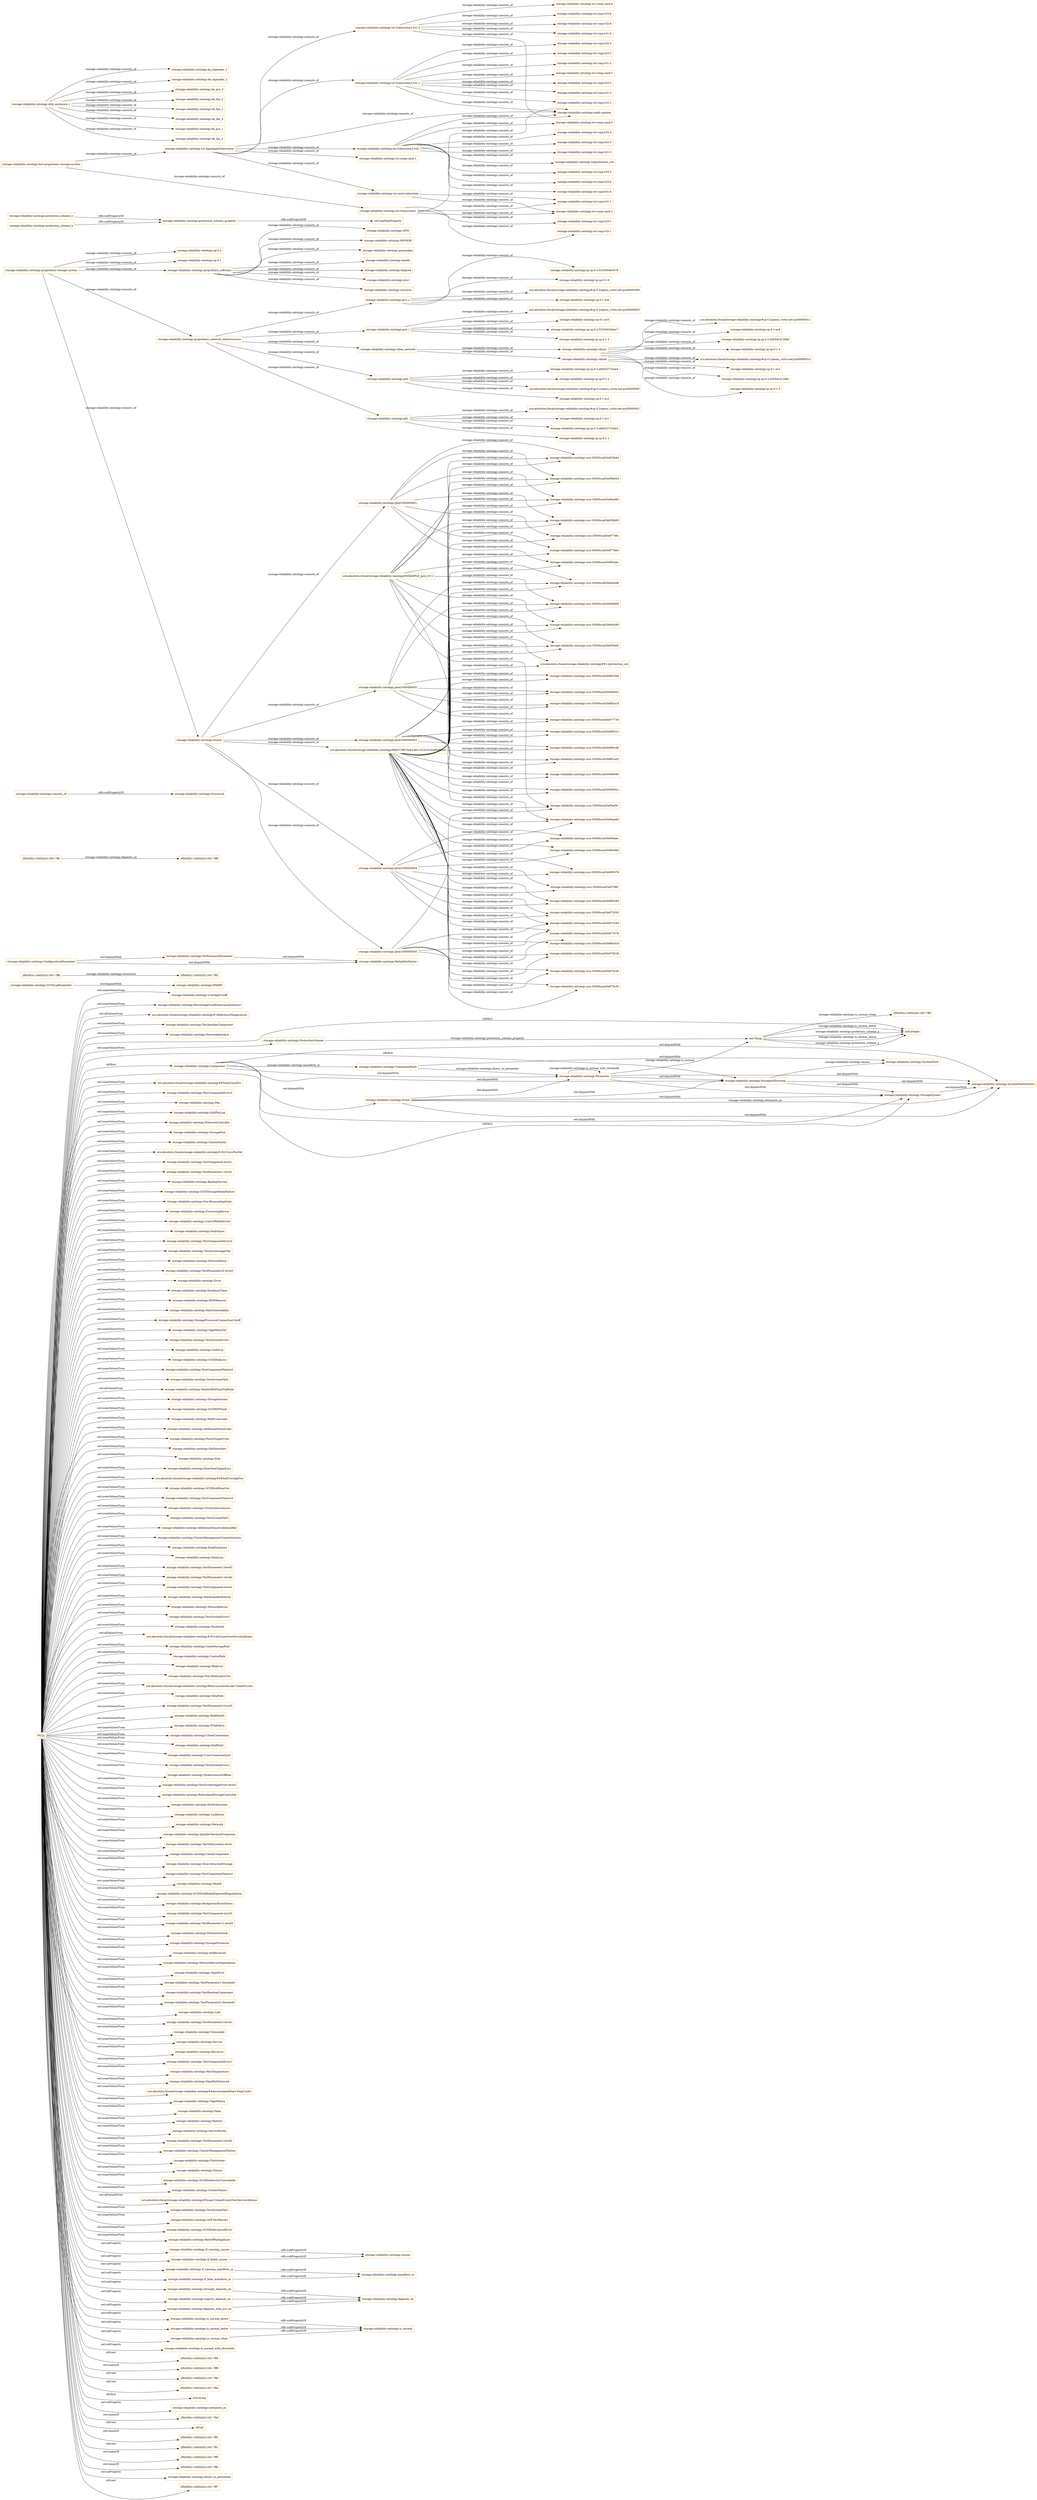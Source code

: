 digraph ar2dtool_diagram { 
rankdir=LR;
size="1501"
node [shape = rectangle, color="orange"]; "storage-reliability-ontology:UserAppCutoff" "storage-reliability-ontology:ComponentFault" "storage-reliability-ontology:PercentageUsedEnduranceIndicator" "urn:absolute://local/storage-reliability-ontology#1ReferenceTemperature" "storage-reliability-ontology:TestAnotherComponent" "storage-reliability-ontology:NetworkInterface" "storage-reliability-ontology:ProtectionScheme" "urn:absolute://local/storage-reliability-ontology#6TotalUncorErr" "storage-reliability-ontology:TestComponentError3" "storage-reliability-ontology:Fan" "storage-reliability-ontology:SASPhyLog" "storage-reliability-ontology:EthernetController" "storage-reliability-ontology:StoragePool" "storage-reliability-ontology:ClusterEntity" "urn:absolute://local/storage-reliability-ontology#1ErrCorwPosDel" "storage-reliability-ontology:TestComponent-level1" "storage-reliability-ontology:TestParameter1-level1" "storage-reliability-ontology:BackupService" "storage-reliability-ontology:SCSIStorageMediaFailure" "storage-reliability-ontology:Non-RespondingState" "storage-reliability-ontology:ProcessingDevice" "storage-reliability-ontology:ControlPathService" "storage-reliability-ontology:FanFailure" "storage-reliability-ontology:TestComponentError2" "storage-reliability-ontology:TestSystemAggrFail" "storage-reliability-ontology:NetworkDown" "storage-reliability-ontology:SMART" "storage-reliability-ontology:TestParameter22-level3" "storage-reliability-ontology:Error" "storage-reliability-ontology:DeadmanTimer" "storage-reliability-ontology:StorageSystem" "storage-reliability-ontology:HDDWearout" "storage-reliability-ontology:DataVulnurability" "storage-reliability-ontology:StorageProcessorConnectionCutoff" "storage-reliability-ontology:TapeWearOut" "storage-reliability-ontology:TestSystemError1" "storage-reliability-ontology:LinkIsUp" "storage-reliability-ontology:StorageSubsystem" "storage-reliability-ontology:SCSIDiskLoss" "storage-reliability-ontology:TestComponentFailure2" "storage-reliability-ontology:TestSystemFail2" "storage-reliability-ontology:VendorHDATmpTripPoint" "storage-reliability-ontology:StorageVolume" "storage-reliability-ontology:SCSIPHYFault" "storage-reliability-ontology:RAIDController" "storage-reliability-ontology:AdditionalSenseCode" "storage-reliability-ontology:PowerSupplyUnit" "storage-reliability-ontology:DASInterface" "storage-reliability-ontology:Disk" "storage-reliability-ontology:HeartbeatSignalLoss" "urn:absolute://local/storage-reliability-ontology#4TotalTCorAlgProc" "storage-reliability-ontology:SCSIDiskWearOut" "storage-reliability-ontology:TestComponentFailure3" "storage-reliability-ontology:ClusterQuorumLoss" "storage-reliability-ontology:TestSystemFail3" "storage-reliability-ontology:AdditionalSenseCodeQualifier" "storage-reliability-ontology:ClusterManagementConnectionLoss" "storage-reliability-ontology:DiskEnclosure" "storage-reliability-ontology:DataLoss" "storage-reliability-ontology:TestParameter1-level3" "storage-reliability-ontology:TestParameter1-level2" "storage-reliability-ontology:TestComponent-level2" "storage-reliability-ontology:Component" "storage-reliability-ontology:HardwareRAIDArray" "storage-reliability-ontology:NetworkDevice" "storage-reliability-ontology:TestSystemError3" "storage-reliability-ontology:FanSpeed" "urn:absolute://local/storage-reliability-ontology#3CycleCountOverDeviceLifetime" "storage-reliability-ontology:SCSILogParameter" "storage-reliability-ontology:CacheStoragePool" "storage-reliability-ontology:ControlPath" "storage-reliability-ontology:Redriver" "2f0e582c:16d5d2d1165:-7ff6" "storage-reliability-ontology:PerformanceParameter" "storage-reliability-ontology:Non-MediumErrCnt" "storage-reliability-ontology:Event" "urn:absolute://local/storage-reliability-ontology#6AccumulatedLoad-UnloadCycles" "2f0e582c:16d5d2d1165:-7ff3" "storage-reliability-ontology:DataPath" "storage-reliability-ontology:TestParameter2-level3" "storage-reliability-ontology:BadHealth" "storage-reliability-ontology:PCIeFabric" "storage-reliability-ontology:ClientConnection" "storage-reliability-ontology:EndPoint" "storage-reliability-ontology:UserConnectionLost" "storage-reliability-ontology:TestSystemError2" "storage-reliability-ontology:DiskEnclosureOffline" "storage-reliability-ontology:TestSystemAggrError-level2" "storage-reliability-ontology:RedundandStorageController" "storage-reliability-ontology:DiskSubsystem" "storage-reliability-ontology:LinkDown" "storage-reliability-ontology:Network" "storage-reliability-ontology:SpindleVibrationFrequency" "storage-reliability-ontology:TestSubsystem2-level1" "storage-reliability-ontology:CacheComponent" "storage-reliability-ontology:DirectAttachedStorage" "storage-reliability-ontology:SystemFault" "storage-reliability-ontology:TestComponentFailure1" "storage-reliability-ontology:Health" "storage-reliability-ontology:SCSIDiskMediaExpectedDegradation" "storage-reliability-ontology:Parameter" "storage-reliability-ontology:BackgroundScanStatus" "storage-reliability-ontology:TestComponent-level3" "storage-reliability-ontology:TestParameter11-level3" "storage-reliability-ontology:EthernetSwitch" "storage-reliability-ontology:StorageProcessor" "storage-reliability-ontology:ConfigurationParameter" "storage-reliability-ontology:AckReceived" "storage-reliability-ontology:NetworkDeviceDegradation" "storage-reliability-ontology:TapeDrive" "2f0e582c:16d5d2d1165:-7ff9" "storage-reliability-ontology:TestParameter1-threshold" "storage-reliability-ontology:SystemHealthStatus" "storage-reliability-ontology:TestRandomComponent" "storage-reliability-ontology:TestParameter2-threshold" "storage-reliability-ontology:Link" "storage-reliability-ontology:TestParameter2-level1" "storage-reliability-ontology:Vulnurable" "storage-reliability-ontology:Service" "storage-reliability-ontology:Resource" "storage-reliability-ontology:TestComponentError1" "storage-reliability-ontology:MaxTemperature" "storage-reliability-ontology:DataPathNetwork" "urn:absolute://local/storage-reliability-ontology#4AccumulatedStart-StopCycles" "storage-reliability-ontology:TapeFailure" "storage-reliability-ontology:Fatal" "storage-reliability-ontology:Battery" "storage-reliability-ontology:ServiceEntity" "storage-reliability-ontology:TestParameter2-level2" "storage-reliability-ontology:ClusterManagementFailure" "storage-reliability-ontology:FileSystem" "storage-reliability-ontology:ReliabilityFactor" "storage-reliability-ontology:Volume" "storage-reliability-ontology:SCSIDiskSectorUnavailable" "2f0e582c:16d5d2d1165:-7ffc" "storage-reliability-ontology:ClusterFailure" "urn:absolute://local/storage-reliability-ontology#5Load-UnloadCountOverDeviceLifetime" "storage-reliability-ontology:TestSystemFail1" "storage-reliability-ontology:Self-TestResults" "storage-reliability-ontology:SCSIDiskControlError" "storage-reliability-ontology:RateOfPackageLoss" ; /*classes style*/
	"storage-reliability-ontology:if_warning_causes" -> "storage-reliability-ontology:causes" [ label = "rdfs:subPropertyOf" ];
	"storage-reliability-ontology:consists_of" -> "storage-reliability-ontology:structural" [ label = "rdfs:subPropertyOf" ];
	"storage-reliability-ontology:jbod1000000003" -> "storage-reliability-ontology:scsi-35000cca03e98551c" [ label = "storage-reliability-ontology:consists_of" ];
	"storage-reliability-ontology:jbod1000000003" -> "storage-reliability-ontology:scsi-35000cca03e981a20" [ label = "storage-reliability-ontology:consists_of" ];
	"storage-reliability-ontology:jbod1000000003" -> "storage-reliability-ontology:scsi-35000cca03e966c48" [ label = "storage-reliability-ontology:consists_of" ];
	"storage-reliability-ontology:jbod1000000003" -> "storage-reliability-ontology:scsi-35000cca03e966940" [ label = "storage-reliability-ontology:consists_of" ];
	"storage-reliability-ontology:jbod1000000003" -> "storage-reliability-ontology:scsi-35000cca03e96692c" [ label = "storage-reliability-ontology:consists_of" ];
	"storage-reliability-ontology:jbod1000000003" -> "storage-reliability-ontology:scsi-35000cca03e959ef4" [ label = "storage-reliability-ontology:consists_of" ];
	"storage-reliability-ontology:jbod1000000003" -> "storage-reliability-ontology:scsi-35000cca03e94a5d0" [ label = "storage-reliability-ontology:consists_of" ];
	"storage-reliability-ontology:if_warning_manifests_in" -> "storage-reliability-ontology:manifests_in" [ label = "rdfs:subPropertyOf" ];
	"storage-reliability-ontology:rdma_network" -> "storage-reliability-ontology:rdma1" [ label = "storage-reliability-ontology:consists_of" ];
	"storage-reliability-ontology:rdma_network" -> "storage-reliability-ontology:rdma0" [ label = "storage-reliability-ontology:consists_of" ];
	"storage-reliability-ontology:Event" -> "storage-reliability-ontology:SystemHealthStatus" [ label = "owl:disjointWith" ];
	"storage-reliability-ontology:Event" -> "storage-reliability-ontology:StorageSystem" [ label = "owl:disjointWith" ];
	"storage-reliability-ontology:Event" -> "storage-reliability-ontology:StorageSubsystem" [ label = "owl:disjointWith" ];
	"storage-reliability-ontology:Event" -> "storage-reliability-ontology:Parameter" [ label = "owl:disjointWith" ];
	"storage-reliability-ontology:protection_scheme_n" -> "storage-reliability-ontology:protection_scheme_property" [ label = "rdfs:subPropertyOf" ];
	"storage-reliability-ontology:strongly_depends_on" -> "storage-reliability-ontology:depends_on" [ label = "rdfs:subPropertyOf" ];
	"storage-reliability-ontology:is_normal_above" -> "storage-reliability-ontology:is_normal" [ label = "rdfs:subPropertyOf" ];
	"storage-reliability-ontology:Component" -> "storage-reliability-ontology:SystemHealthStatus" [ label = "owl:disjointWith" ];
	"storage-reliability-ontology:Component" -> "storage-reliability-ontology:StorageSystem" [ label = "owl:disjointWith" ];
	"storage-reliability-ontology:Component" -> "storage-reliability-ontology:StorageSubsystem" [ label = "owl:disjointWith" ];
	"storage-reliability-ontology:Component" -> "storage-reliability-ontology:Parameter" [ label = "owl:disjointWith" ];
	"storage-reliability-ontology:Component" -> "storage-reliability-ontology:Event" [ label = "owl:disjointWith" ];
	"storage-reliability-ontology:tst-Subsystem2-lvl1-1" -> "storage-reliability-ontology:tst-cmp-lvl2-3" [ label = "storage-reliability-ontology:consists_of" ];
	"storage-reliability-ontology:tst-Subsystem2-lvl1-1" -> "storage-reliability-ontology:tst-cmp-lvl3-2" [ label = "storage-reliability-ontology:consists_of" ];
	"storage-reliability-ontology:tst-Subsystem2-lvl1-1" -> "storage-reliability-ontology:tst-cmp-lvl1-2" [ label = "storage-reliability-ontology:consists_of" ];
	"storage-reliability-ontology:tst-Subsystem2-lvl1-1" -> "storage-reliability-ontology:tst-comp-rand-3" [ label = "storage-reliability-ontology:consists_of" ];
	"storage-reliability-ontology:tst-Subsystem2-lvl1-1" -> "storage-reliability-ontology:tst-cmp-lvl3-3" [ label = "storage-reliability-ontology:consists_of" ];
	"storage-reliability-ontology:tst-Subsystem2-lvl1-1" -> "storage-reliability-ontology:tst-cmp-lvl1-3" [ label = "storage-reliability-ontology:consists_of" ];
	"storage-reliability-ontology:tst-Subsystem2-lvl1-1" -> "storage-reliability-ontology:smth-random" [ label = "storage-reliability-ontology:consists_of" ];
	"storage-reliability-ontology:tst-Subsystem2-lvl1-1" -> "storage-reliability-ontology:tst-cmp-lvl2-2" [ label = "storage-reliability-ontology:consists_of" ];
	"storage-reliability-ontology:jbod1000000002" -> "storage-reliability-ontology:scsi-35000cca03e98565c" [ label = "storage-reliability-ontology:consists_of" ];
	"storage-reliability-ontology:jbod1000000002" -> "storage-reliability-ontology:scsi-35000cca03e9852b8" [ label = "storage-reliability-ontology:consists_of" ];
	"storage-reliability-ontology:jbod1000000002" -> "storage-reliability-ontology:scsi-35000cca03e983a18" [ label = "storage-reliability-ontology:consists_of" ];
	"storage-reliability-ontology:jbod1000000002" -> "storage-reliability-ontology:scsi-35000cca03e977730" [ label = "storage-reliability-ontology:consists_of" ];
	"storage-reliability-ontology:jbod1000000002" -> "storage-reliability-ontology:scsi-35000cca03e94a5d8" [ label = "storage-reliability-ontology:consists_of" ];
	"storage-reliability-ontology:jbod1000000002" -> "storage-reliability-ontology:scsi-35000cca03e900860" [ label = "storage-reliability-ontology:consists_of" ];
	"storage-reliability-ontology:StorageSystem" -> "storage-reliability-ontology:SystemHealthStatus" [ label = "owl:disjointWith" ];
	"storage-reliability-ontology:if_fatal_manifests_in" -> "storage-reliability-ontology:manifests_in" [ label = "rdfs:subPropertyOf" ];
	"storage-reliability-ontology:majorly_depends_on" -> "storage-reliability-ontology:depends_on" [ label = "rdfs:subPropertyOf" ];
	"storage-reliability-ontology:Parameter" -> "storage-reliability-ontology:SystemHealthStatus" [ label = "owl:disjointWith" ];
	"storage-reliability-ontology:Parameter" -> "storage-reliability-ontology:StorageSystem" [ label = "owl:disjointWith" ];
	"storage-reliability-ontology:Parameter" -> "storage-reliability-ontology:StorageSubsystem" [ label = "owl:disjointWith" ];
	"storage-reliability-ontology:StorageSubsystem" -> "storage-reliability-ontology:SystemHealthStatus" [ label = "owl:disjointWith" ];
	"storage-reliability-ontology:StorageSubsystem" -> "storage-reliability-ontology:StorageSystem" [ label = "owl:disjointWith" ];
	"storage-reliability-ontology:p02" -> "urn:absolute://local/storage-reliability-ontology#sp-0-2/qemu_virtio-net-pci0000000f" [ label = "storage-reliability-ontology:consists_of" ];
	"storage-reliability-ontology:p02" -> "storage-reliability-ontology:sp-0-1-ec2" [ label = "storage-reliability-ontology:consists_of" ];
	"storage-reliability-ontology:p02" -> "storage-reliability-ontology:ip-sp-0-2-a6d052732ab4" [ label = "storage-reliability-ontology:consists_of" ];
	"storage-reliability-ontology:p02" -> "storage-reliability-ontology:ip-sp-0-1-2" [ label = "storage-reliability-ontology:consists_of" ];
	"storage-reliability-ontology:jbod1000000001" -> "storage-reliability-ontology:scsi-35000cca03e983abc" [ label = "storage-reliability-ontology:consists_of" ];
	"storage-reliability-ontology:jbod1000000001" -> "storage-reliability-ontology:scsi-35000cca03e9776fc" [ label = "storage-reliability-ontology:consists_of" ];
	"storage-reliability-ontology:jbod1000000001" -> "storage-reliability-ontology:scsi-35000cca03e9776e0" [ label = "storage-reliability-ontology:consists_of" ];
	"storage-reliability-ontology:jbod1000000001" -> "storage-reliability-ontology:scsi-35000cca03e95bb54" [ label = "storage-reliability-ontology:consists_of" ];
	"storage-reliability-ontology:jbod1000000001" -> "storage-reliability-ontology:scsi-35000cca03e94a4f0" [ label = "storage-reliability-ontology:consists_of" ];
	"storage-reliability-ontology:jbod1000000001" -> "storage-reliability-ontology:scsi-35000cca03e938d00" [ label = "storage-reliability-ontology:consists_of" ];
	"storage-reliability-ontology:jbod1000000001" -> "storage-reliability-ontology:scsi-35000cca03e925b94" [ label = "storage-reliability-ontology:consists_of" ];
	"storage-reliability-ontology:depends_with_ecc_on" -> "storage-reliability-ontology:depends_on" [ label = "rdfs:subPropertyOf" ];
	"storage-reliability-ontology:tst-rand-subsystem" -> "storage-reliability-ontology:tst-comp-rand-2" [ label = "storage-reliability-ontology:consists_of" ];
	"storage-reliability-ontology:tst-rand-subsystem" -> "storage-reliability-ontology:tst-cmp-lvl1-1" [ label = "storage-reliability-ontology:consists_of" ];
	"storage-reliability-ontology:rdma1" -> "urn:absolute://local/storage-reliability-ontology#sp-0-2/qemu_virtio-net-pci00000011" [ label = "storage-reliability-ontology:consists_of" ];
	"storage-reliability-ontology:rdma1" -> "storage-reliability-ontology:sp-0-1-ec4" [ label = "storage-reliability-ontology:consists_of" ];
	"storage-reliability-ontology:rdma1" -> "storage-reliability-ontology:ip-sp-0-2-42054c31268d" [ label = "storage-reliability-ontology:consists_of" ];
	"storage-reliability-ontology:rdma1" -> "storage-reliability-ontology:ip-sp-0-1-4" [ label = "storage-reliability-ontology:consists_of" ];
	"storage-reliability-ontology:tst-AggregateSubsystem" -> "storage-reliability-ontology:tst-rand-subsystem" [ label = "storage-reliability-ontology:consists_of" ];
	"storage-reliability-ontology:tst-AggregateSubsystem" -> "storage-reliability-ontology:tst-comp-rand-1" [ label = "storage-reliability-ontology:consists_of" ];
	"storage-reliability-ontology:tst-AggregateSubsystem" -> "storage-reliability-ontology:tst-Subsystem2-lvl2" [ label = "storage-reliability-ontology:consists_of" ];
	"storage-reliability-ontology:tst-AggregateSubsystem" -> "storage-reliability-ontology:tst-Subsystem2-lvl1-2" [ label = "storage-reliability-ontology:consists_of" ];
	"storage-reliability-ontology:tst-AggregateSubsystem" -> "storage-reliability-ontology:tst-Subsystem2-lvl1-1" [ label = "storage-reliability-ontology:consists_of" ];
	"storage-reliability-ontology:tst-AggregateSubsystem" -> "storage-reliability-ontology:smth-random" [ label = "storage-reliability-ontology:consists_of" ];
	"storage-reliability-ontology:tst-Subsystem1" -> "storage-reliability-ontology:tst-comp-rand-2" [ label = "storage-reliability-ontology:consists_of" ];
	"storage-reliability-ontology:tst-Subsystem1" -> "storage-reliability-ontology:tst-cmp-lvl3-1" [ label = "storage-reliability-ontology:consists_of" ];
	"storage-reliability-ontology:tst-Subsystem1" -> "storage-reliability-ontology:tst-cmp-lvl2-1" [ label = "storage-reliability-ontology:consists_of" ];
	"storage-reliability-ontology:tst-Subsystem1" -> "storage-reliability-ontology:tst-cmp-lvl1-1" [ label = "storage-reliability-ontology:consists_of" ];
	"storage-reliability-ontology:tst-Subsystem1" -> "storage-reliability-ontology:smth-random" [ label = "storage-reliability-ontology:consists_of" ];
	"storage-reliability-ontology:p01" -> "urn:absolute://local/storage-reliability-ontology#sp-0-2/qemu_virtio-net-pci00000001" [ label = "storage-reliability-ontology:consists_of" ];
	"storage-reliability-ontology:p01" -> "storage-reliability-ontology:sp-0-1-ec1" [ label = "storage-reliability-ontology:consists_of" ];
	"storage-reliability-ontology:p01" -> "storage-reliability-ontology:ip-sp-0-2-a6d052732ab3" [ label = "storage-reliability-ontology:consists_of" ];
	"storage-reliability-ontology:p01" -> "storage-reliability-ontology:ip-sp-0-1-1" [ label = "storage-reliability-ontology:consists_of" ];
	"storage-reliability-ontology:SCSILogParameter" -> "storage-reliability-ontology:SMART" [ label = "owl:disjointWith" ];
	"storage-reliability-ontology:PerformanceParameter" -> "storage-reliability-ontology:ReliabilityFactor" [ label = "owl:disjointWith" ];
	"NULL" -> "storage-reliability-ontology:BadHealth" [ label = "owl:someValuesFrom" ];
	"NULL" -> "storage-reliability-ontology:Network" [ label = "owl:someValuesFrom" ];
	"NULL" -> "storage-reliability-ontology:is_normal_with_threshold" [ label = "owl:onProperty" ];
	"NULL" -> "storage-reliability-ontology:ControlPath" [ label = "owl:someValuesFrom" ];
	"NULL" -> "storage-reliability-ontology:TestComponentError2" [ label = "owl:someValuesFrom" ];
	"NULL" -> "storage-reliability-ontology:ClientConnection" [ label = "owl:someValuesFrom" ];
	"NULL" -> "storage-reliability-ontology:Service" [ label = "owl:someValuesFrom" ];
	"NULL" -> "storage-reliability-ontology:Component" [ label = "rdf:first" ];
	"NULL" -> "storage-reliability-ontology:StorageSystem" [ label = "rdf:first" ];
	"NULL" -> "2f0e582c:16d5d2d1165:-7ff4" [ label = "rdf:rest" ];
	"NULL" -> "storage-reliability-ontology:TestParameter1-level2" [ label = "owl:someValuesFrom" ];
	"NULL" -> "storage-reliability-ontology:CacheStoragePool" [ label = "owl:someValuesFrom" ];
	"NULL" -> "storage-reliability-ontology:UserConnectionLost" [ label = "owl:someValuesFrom" ];
	"NULL" -> "storage-reliability-ontology:Battery" [ label = "owl:someValuesFrom" ];
	"NULL" -> "urn:absolute://local/storage-reliability-ontology#6AccumulatedLoad-UnloadCycles" [ label = "owl:someValuesFrom" ];
	"NULL" -> "storage-reliability-ontology:strongly_depends_on" [ label = "owl:onProperty" ];
	"NULL" -> "urn:absolute://local/storage-reliability-ontology#6TotalUncorErr" [ label = "owl:someValuesFrom" ];
	"NULL" -> "storage-reliability-ontology:DirectAttachedStorage" [ label = "owl:someValuesFrom" ];
	"NULL" -> "storage-reliability-ontology:NetworkInterface" [ label = "owl:someValuesFrom" ];
	"NULL" -> "storage-reliability-ontology:RAIDController" [ label = "owl:someValuesFrom" ];
	"NULL" -> "2f0e582c:16d5d2d1165:-7ff8" [ label = "owl:unionOf" ];
	"NULL" -> "storage-reliability-ontology:SpindleVibrationFrequency" [ label = "owl:someValuesFrom" ];
	"NULL" -> "storage-reliability-ontology:TestSystemFail1" [ label = "owl:someValuesFrom" ];
	"NULL" -> "storage-reliability-ontology:DataPathNetwork" [ label = "owl:someValuesFrom" ];
	"NULL" -> "storage-reliability-ontology:is_normal_above" [ label = "owl:onProperty" ];
	"NULL" -> "storage-reliability-ontology:if_warning_manifests_in" [ label = "owl:onProperty" ];
	"NULL" -> "storage-reliability-ontology:Non-RespondingState" [ label = "owl:someValuesFrom" ];
	"NULL" -> "storage-reliability-ontology:StoragePool" [ label = "owl:someValuesFrom" ];
	"NULL" -> "storage-reliability-ontology:TestComponentFailure3" [ label = "owl:someValuesFrom" ];
	"NULL" -> "urn:absolute://local/storage-reliability-ontology#3CycleCountOverDeviceLifetime" [ label = "owl:allValuesFrom" ];
	"NULL" -> "storage-reliability-ontology:DataLoss" [ label = "owl:someValuesFrom" ];
	"NULL" -> "urn:absolute://local/storage-reliability-ontology#4AccumulatedStart-StopCycles" [ label = "owl:someValuesFrom" ];
	"NULL" -> "storage-reliability-ontology:TestSystemAggrError-level2" [ label = "owl:someValuesFrom" ];
	"NULL" -> "storage-reliability-ontology:TestComponent-level3" [ label = "owl:someValuesFrom" ];
	"NULL" -> "storage-reliability-ontology:SCSIDiskMediaExpectedDegradation" [ label = "owl:someValuesFrom" ];
	"NULL" -> "storage-reliability-ontology:PowerSupplyUnit" [ label = "owl:someValuesFrom" ];
	"NULL" -> "storage-reliability-ontology:TestParameter2-level3" [ label = "owl:someValuesFrom" ];
	"NULL" -> "storage-reliability-ontology:Fatal" [ label = "owl:someValuesFrom" ];
	"NULL" -> "storage-reliability-ontology:DataPath" [ label = "owl:someValuesFrom" ];
	"NULL" -> "storage-reliability-ontology:if_warning_causes" [ label = "owl:onProperty" ];
	"NULL" -> "2f0e582c:16d5d2d1165:-7ffa" [ label = "rdf:rest" ];
	"NULL" -> "storage-reliability-ontology:ClusterManagementConnectionLoss" [ label = "owl:someValuesFrom" ];
	"NULL" -> "storage-reliability-ontology:TestSystemError2" [ label = "owl:someValuesFrom" ];
	"NULL" -> "2f0e582c:16d5d2d1165:-7fee" [ label = "rdf:rest" ];
	"NULL" -> "storage-reliability-ontology:TestSystemAggrFail" [ label = "owl:someValuesFrom" ];
	"NULL" -> "storage-reliability-ontology:SCSIDiskLoss" [ label = "owl:someValuesFrom" ];
	"NULL" -> "storage-reliability-ontology:HeartbeatSignalLoss" [ label = "owl:someValuesFrom" ];
	"NULL" -> "storage-reliability-ontology:SCSIDiskWearOut" [ label = "owl:someValuesFrom" ];
	"NULL" -> "storage-reliability-ontology:ControlPathService" [ label = "owl:someValuesFrom" ];
	"NULL" -> "storage-reliability-ontology:AckReceived" [ label = "owl:someValuesFrom" ];
	"NULL" -> "storage-reliability-ontology:LinkDown" [ label = "owl:someValuesFrom" ];
	"NULL" -> "storage-reliability-ontology:CacheComponent" [ label = "owl:someValuesFrom" ];
	"NULL" -> "storage-reliability-ontology:TestParameter2-level2" [ label = "owl:someValuesFrom" ];
	"NULL" -> "storage-reliability-ontology:TestParameter1-level3" [ label = "owl:someValuesFrom" ];
	"NULL" -> "xsd:string" [ label = "rdf:first" ];
	"NULL" -> "storage-reliability-ontology:TestSystemFail3" [ label = "owl:someValuesFrom" ];
	"NULL" -> "storage-reliability-ontology:is_normal_below" [ label = "owl:onProperty" ];
	"NULL" -> "storage-reliability-ontology:interprets_as" [ label = "owl:onProperty" ];
	"NULL" -> "storage-reliability-ontology:TestComponentError3" [ label = "owl:someValuesFrom" ];
	"NULL" -> "storage-reliability-ontology:HardwareRAIDArray" [ label = "owl:someValuesFrom" ];
	"NULL" -> "storage-reliability-ontology:NetworkDown" [ label = "owl:someValuesFrom" ];
	"NULL" -> "storage-reliability-ontology:NetworkDevice" [ label = "owl:someValuesFrom" ];
	"NULL" -> "storage-reliability-ontology:TestParameter1-level1" [ label = "owl:someValuesFrom" ];
	"NULL" -> "storage-reliability-ontology:ProtectionScheme" [ label = "owl:someValuesFrom" ];
	"NULL" -> "storage-reliability-ontology:ClusterQuorumLoss" [ label = "owl:someValuesFrom" ];
	"NULL" -> "storage-reliability-ontology:Fan" [ label = "owl:someValuesFrom" ];
	"NULL" -> "storage-reliability-ontology:DiskEnclosureOffline" [ label = "owl:someValuesFrom" ];
	"NULL" -> "storage-reliability-ontology:Vulnurable" [ label = "owl:someValuesFrom" ];
	"NULL" -> "storage-reliability-ontology:TestRandomComponent" [ label = "owl:someValuesFrom" ];
	"NULL" -> "storage-reliability-ontology:UserAppCutoff" [ label = "owl:someValuesFrom" ];
	"NULL" -> "storage-reliability-ontology:AdditionalSenseCode" [ label = "owl:someValuesFrom" ];
	"NULL" -> "storage-reliability-ontology:ClusterEntity" [ label = "owl:someValuesFrom" ];
	"NULL" -> "urn:absolute://local/storage-reliability-ontology#1ReferenceTemperature" [ label = "owl:allValuesFrom" ];
	"NULL" -> "storage-reliability-ontology:TestComponentFailure2" [ label = "owl:someValuesFrom" ];
	"NULL" -> "storage-reliability-ontology:PCIeFabric" [ label = "owl:someValuesFrom" ];
	"NULL" -> "2f0e582c:16d5d2d1165:-7fef" [ label = "owl:unionOf" ];
	"NULL" -> "storage-reliability-ontology:DiskEnclosure" [ label = "owl:someValuesFrom" ];
	"NULL" -> "storage-reliability-ontology:DeadmanTimer" [ label = "owl:someValuesFrom" ];
	"NULL" -> "storage-reliability-ontology:TestParameter22-level3" [ label = "owl:someValuesFrom" ];
	"NULL" -> "storage-reliability-ontology:TestComponent-level2" [ label = "owl:someValuesFrom" ];
	"NULL" -> "storage-reliability-ontology:Volume" [ label = "owl:someValuesFrom" ];
	"NULL" -> "storage-reliability-ontology:Error" [ label = "owl:someValuesFrom" ];
	"NULL" -> "storage-reliability-ontology:ServiceEntity" [ label = "owl:someValuesFrom" ];
	"NULL" -> "storage-reliability-ontology:Disk" [ label = "owl:someValuesFrom" ];
	"NULL" -> "storage-reliability-ontology:FileSystem" [ label = "owl:someValuesFrom" ];
	"NULL" -> "storage-reliability-ontology:TestAnotherComponent" [ label = "owl:someValuesFrom" ];
	"NULL" -> "storage-reliability-ontology:StorageProcessor" [ label = "owl:someValuesFrom" ];
	"NULL" -> "storage-reliability-ontology:TestComponentError1" [ label = "owl:someValuesFrom" ];
	"NULL" -> "storage-reliability-ontology:BackgroundScanStatus" [ label = "owl:someValuesFrom" ];
	"NULL" -> "rdf:nil" [ label = "rdf:rest" ];
	"NULL" -> "storage-reliability-ontology:TestSystemError3" [ label = "owl:someValuesFrom" ];
	"NULL" -> "2f0e582c:16d5d2d1165:-7ff2" [ label = "owl:unionOf" ];
	"NULL" -> "storage-reliability-ontology:Health" [ label = "owl:someValuesFrom" ];
	"NULL" -> "storage-reliability-ontology:StorageSubsystem" [ label = "rdf:first" ];
	"NULL" -> "storage-reliability-ontology:depends_with_ecc_on" [ label = "owl:onProperty" ];
	"NULL" -> "storage-reliability-ontology:Resource" [ label = "owl:someValuesFrom" ];
	"NULL" -> "storage-reliability-ontology:HDDWearout" [ label = "owl:someValuesFrom" ];
	"NULL" -> "storage-reliability-ontology:TestComponentFailure1" [ label = "owl:someValuesFrom" ];
	"NULL" -> "storage-reliability-ontology:if_fatal_manifests_in" [ label = "owl:onProperty" ];
	"NULL" -> "storage-reliability-ontology:TestSubsystem2-level1" [ label = "owl:someValuesFrom" ];
	"NULL" -> "storage-reliability-ontology:MaxTemperature" [ label = "owl:someValuesFrom" ];
	"NULL" -> "storage-reliability-ontology:PercentageUsedEnduranceIndicator" [ label = "owl:someValuesFrom" ];
	"NULL" -> "storage-reliability-ontology:TestParameter2-level1" [ label = "owl:someValuesFrom" ];
	"NULL" -> "2f0e582c:16d5d2d1165:-7ff1" [ label = "rdf:rest" ];
	"NULL" -> "storage-reliability-ontology:TapeDrive" [ label = "owl:someValuesFrom" ];
	"NULL" -> "storage-reliability-ontology:RateOfPackageLoss" [ label = "owl:someValuesFrom" ];
	"NULL" -> "storage-reliability-ontology:TestParameter11-level3" [ label = "owl:someValuesFrom" ];
	"NULL" -> "storage-reliability-ontology:TestParameter1-threshold" [ label = "owl:someValuesFrom" ];
	"NULL" -> "storage-reliability-ontology:TestParameter2-threshold" [ label = "owl:someValuesFrom" ];
	"NULL" -> "storage-reliability-ontology:ClusterManagementFailure" [ label = "owl:someValuesFrom" ];
	"NULL" -> "storage-reliability-ontology:StorageVolume" [ label = "owl:someValuesFrom" ];
	"NULL" -> "storage-reliability-ontology:Non-MediumErrCnt" [ label = "owl:someValuesFrom" ];
	"NULL" -> "storage-reliability-ontology:EthernetController" [ label = "owl:someValuesFrom" ];
	"NULL" -> "urn:absolute://local/storage-reliability-ontology#1ErrCorwPosDel" [ label = "owl:someValuesFrom" ];
	"NULL" -> "storage-reliability-ontology:TestComponent-level1" [ label = "owl:someValuesFrom" ];
	"NULL" -> "storage-reliability-ontology:majorly_depends_on" [ label = "owl:onProperty" ];
	"NULL" -> "storage-reliability-ontology:FanFailure" [ label = "owl:someValuesFrom" ];
	"NULL" -> "storage-reliability-ontology:RedundandStorageController" [ label = "owl:someValuesFrom" ];
	"NULL" -> "storage-reliability-ontology:SCSIDiskControlError" [ label = "owl:someValuesFrom" ];
	"NULL" -> "storage-reliability-ontology:SCSIDiskSectorUnavailable" [ label = "owl:someValuesFrom" ];
	"NULL" -> "storage-reliability-ontology:if_failed_causes" [ label = "owl:onProperty" ];
	"NULL" -> "storage-reliability-ontology:TapeFailure" [ label = "owl:someValuesFrom" ];
	"NULL" -> "storage-reliability-ontology:TestSystemError1" [ label = "owl:someValuesFrom" ];
	"NULL" -> "storage-reliability-ontology:VendorHDATmpTripPoint" [ label = "owl:allValuesFrom" ];
	"NULL" -> "storage-reliability-ontology:DiskSubsystem" [ label = "owl:someValuesFrom" ];
	"NULL" -> "storage-reliability-ontology:Self-TestResults" [ label = "owl:someValuesFrom" ];
	"NULL" -> "storage-reliability-ontology:SCSIStorageMediaFailure" [ label = "owl:someValuesFrom" ];
	"NULL" -> "storage-reliability-ontology:DASInterface" [ label = "owl:someValuesFrom" ];
	"NULL" -> "xsd:integer" [ label = "rdf:first" ];
	"NULL" -> "storage-reliability-ontology:Link" [ label = "owl:someValuesFrom" ];
	"NULL" -> "storage-reliability-ontology:SASPhyLog" [ label = "owl:someValuesFrom" ];
	"NULL" -> "storage-reliability-ontology:is_normal_when" [ label = "owl:onProperty" ];
	"NULL" -> "storage-reliability-ontology:TestSystemFail2" [ label = "owl:someValuesFrom" ];
	"NULL" -> "storage-reliability-ontology:EndPoint" [ label = "owl:someValuesFrom" ];
	"NULL" -> "storage-reliability-ontology:StorageProcessorConnectionCutoff" [ label = "owl:someValuesFrom" ];
	"NULL" -> "storage-reliability-ontology:SCSIPHYFault" [ label = "owl:someValuesFrom" ];
	"NULL" -> "storage-reliability-ontology:BackupService" [ label = "owl:someValuesFrom" ];
	"NULL" -> "storage-reliability-ontology:TapeWearOut" [ label = "owl:someValuesFrom" ];
	"NULL" -> "2f0e582c:16d5d2d1165:-7ff5" [ label = "owl:unionOf" ];
	"NULL" -> "storage-reliability-ontology:NetworkDeviceDegradation" [ label = "owl:someValuesFrom" ];
	"NULL" -> "storage-reliability-ontology:Redriver" [ label = "owl:someValuesFrom" ];
	"NULL" -> "storage-reliability-ontology:FanSpeed" [ label = "owl:someValuesFrom" ];
	"NULL" -> "storage-reliability-ontology:ProcessingDevice" [ label = "owl:someValuesFrom" ];
	"NULL" -> "2f0e582c:16d5d2d1165:-7ffb" [ label = "owl:unionOf" ];
	"NULL" -> "storage-reliability-ontology:DataVulnurability" [ label = "owl:someValuesFrom" ];
	"NULL" -> "urn:absolute://local/storage-reliability-ontology#5Load-UnloadCountOverDeviceLifetime" [ label = "owl:allValuesFrom" ];
	"NULL" -> "storage-reliability-ontology:LinkIsUp" [ label = "owl:someValuesFrom" ];
	"NULL" -> "storage-reliability-ontology:shows_in_parameter" [ label = "owl:onProperty" ];
	"NULL" -> "urn:absolute://local/storage-reliability-ontology#4TotalTCorAlgProc" [ label = "owl:someValuesFrom" ];
	"NULL" -> "storage-reliability-ontology:ClusterFailure" [ label = "owl:someValuesFrom" ];
	"NULL" -> "storage-reliability-ontology:EthernetSwitch" [ label = "owl:someValuesFrom" ];
	"NULL" -> "storage-reliability-ontology:AdditionalSenseCodeQualifier" [ label = "owl:someValuesFrom" ];
	"NULL" -> "2f0e582c:16d5d2d1165:-7ff7" [ label = "rdf:rest" ];
	"storage-reliability-ontology:ComponentFault" -> "storage-reliability-ontology:SystemFault" [ label = "owl:disjointWith" ];
	"storage-reliability-ontology:protection_scheme_k" -> "storage-reliability-ontology:protection_scheme_property" [ label = "rdfs:subPropertyOf" ];
	"storage-reliability-ontology:proprietary-storage-system" -> "storage-reliability-ontology:sp-0-2" [ label = "storage-reliability-ontology:consists_of" ];
	"storage-reliability-ontology:proprietary-storage-system" -> "storage-reliability-ontology:sp-0-1" [ label = "storage-reliability-ontology:consists_of" ];
	"storage-reliability-ontology:proprietary-storage-system" -> "storage-reliability-ontology:proprietary_software" [ label = "storage-reliability-ontology:consists_of" ];
	"storage-reliability-ontology:proprietary-storage-system" -> "storage-reliability-ontology:proprietary_network_infrastructure" [ label = "storage-reliability-ontology:consists_of" ];
	"storage-reliability-ontology:proprietary-storage-system" -> "storage-reliability-ontology:cluster" [ label = "storage-reliability-ontology:consists_of" ];
	"storage-reliability-ontology:jbod1000000005" -> "storage-reliability-ontology:scsi-35000cca03e983d24" [ label = "storage-reliability-ontology:consists_of" ];
	"storage-reliability-ontology:jbod1000000005" -> "storage-reliability-ontology:scsi-35000cca03e978228" [ label = "storage-reliability-ontology:consists_of" ];
	"storage-reliability-ontology:jbod1000000005" -> "storage-reliability-ontology:scsi-35000cca03e977678" [ label = "storage-reliability-ontology:consists_of" ];
	"storage-reliability-ontology:jbod1000000005" -> "storage-reliability-ontology:scsi-35000cca03e975c30" [ label = "storage-reliability-ontology:consists_of" ];
	"storage-reliability-ontology:jbod1000000005" -> "storage-reliability-ontology:scsi-35000cca03e975c28" [ label = "storage-reliability-ontology:consists_of" ];
	"storage-reliability-ontology:jbod1000000005" -> "storage-reliability-ontology:scsi-35000cca03e973164" [ label = "storage-reliability-ontology:consists_of" ];
	"storage-reliability-ontology:jbod1000000005" -> "storage-reliability-ontology:scsi-35000cca03e94af5c" [ label = "storage-reliability-ontology:consists_of" ];
	"storage-reliability-ontology:rdma0" -> "urn:absolute://local/storage-reliability-ontology#sp-0-2/qemu_virtio-net-pci00000010" [ label = "storage-reliability-ontology:consists_of" ];
	"storage-reliability-ontology:rdma0" -> "storage-reliability-ontology:sp-0-1-ec3" [ label = "storage-reliability-ontology:consists_of" ];
	"storage-reliability-ontology:rdma0" -> "storage-reliability-ontology:ip-sp-0-2-42054c31268c" [ label = "storage-reliability-ontology:consists_of" ];
	"storage-reliability-ontology:rdma0" -> "storage-reliability-ontology:ip-sp-0-1-3" [ label = "storage-reliability-ontology:consists_of" ];
	"storage-reliability-ontology:proprietary_software" -> "storage-reliability-ontology:pacemaker" [ label = "storage-reliability-ontology:consists_of" ];
	"storage-reliability-ontology:proprietary_software" -> "storage-reliability-ontology:health" [ label = "storage-reliability-ontology:consists_of" ];
	"storage-reliability-ontology:proprietary_software" -> "storage-reliability-ontology:failpred" [ label = "storage-reliability-ontology:consists_of" ];
	"storage-reliability-ontology:proprietary_software" -> "storage-reliability-ontology:etcd" [ label = "storage-reliability-ontology:consists_of" ];
	"storage-reliability-ontology:proprietary_software" -> "storage-reliability-ontology:corosync" [ label = "storage-reliability-ontology:consists_of" ];
	"storage-reliability-ontology:proprietary_software" -> "storage-reliability-ontology:SPM" [ label = "storage-reliability-ontology:consists_of" ];
	"storage-reliability-ontology:proprietary_software" -> "storage-reliability-ontology:HWMGR" [ label = "storage-reliability-ontology:consists_of" ];
	"storage-reliability-ontology:priv_r" -> "urn:absolute://local/storage-reliability-ontology#sp-0-2/qemu_virtio-net-pci00000006" [ label = "storage-reliability-ontology:consists_of" ];
	"storage-reliability-ontology:priv_r" -> "storage-reliability-ontology:sp-0-1-ec6" [ label = "storage-reliability-ontology:consists_of" ];
	"storage-reliability-ontology:priv_r" -> "storage-reliability-ontology:ip-sp-0-2-525400a60478" [ label = "storage-reliability-ontology:consists_of" ];
	"storage-reliability-ontology:priv_r" -> "storage-reliability-ontology:ip-sp-0-1-6" [ label = "storage-reliability-ontology:consists_of" ];
	"storage-reliability-ontology:priv_l" -> "urn:absolute://local/storage-reliability-ontology#sp-0-2/qemu_virtio-net-pci00000005" [ label = "storage-reliability-ontology:consists_of" ];
	"storage-reliability-ontology:priv_l" -> "storage-reliability-ontology:sp-0-1-ec5" [ label = "storage-reliability-ontology:consists_of" ];
	"storage-reliability-ontology:priv_l" -> "storage-reliability-ontology:ip-sp-0-2-52540034ebc7" [ label = "storage-reliability-ontology:consists_of" ];
	"storage-reliability-ontology:priv_l" -> "storage-reliability-ontology:ip-sp-0-1-5" [ label = "storage-reliability-ontology:consists_of" ];
	"storage-reliability-ontology:tst-Subsystem2-lvl2" -> "storage-reliability-ontology:tst-cmp-lvl1-4" [ label = "storage-reliability-ontology:consists_of" ];
	"storage-reliability-ontology:tst-Subsystem2-lvl2" -> "storage-reliability-ontology:tst-comp-rand-5" [ label = "storage-reliability-ontology:consists_of" ];
	"storage-reliability-ontology:tst-Subsystem2-lvl2" -> "storage-reliability-ontology:tst-cmp-lvl2-4" [ label = "storage-reliability-ontology:consists_of" ];
	"storage-reliability-ontology:tst-Subsystem2-lvl2" -> "storage-reliability-ontology:smth-random" [ label = "storage-reliability-ontology:consists_of" ];
	"storage-reliability-ontology:tst-Subsystem2-lvl2" -> "storage-reliability-ontology:tst-cmp-lvl2-5" [ label = "storage-reliability-ontology:consists_of" ];
	"storage-reliability-ontology:tst-Subsystem2-lvl2" -> "storage-reliability-ontology:tst-cmp-lvl1-5" [ label = "storage-reliability-ontology:consists_of" ];
	"storage-reliability-ontology:tst-Subsystem2-lvl2" -> "storage-reliability-ontology:tstprotection_sch" [ label = "storage-reliability-ontology:consists_of" ];
	"storage-reliability-ontology:tst-Subsystem2-lvl2" -> "storage-reliability-ontology:tst-cmp-lvl3-5" [ label = "storage-reliability-ontology:consists_of" ];
	"storage-reliability-ontology:tst-Subsystem2-lvl2" -> "storage-reliability-ontology:tst-cmp-lvl3-4" [ label = "storage-reliability-ontology:consists_of" ];
	"storage-reliability-ontology:ConfigurationParameter" -> "storage-reliability-ontology:ReliabilityFactor" [ label = "owl:disjointWith" ];
	"storage-reliability-ontology:ConfigurationParameter" -> "storage-reliability-ontology:PerformanceParameter" [ label = "owl:disjointWith" ];
	"storage-reliability-ontology:test-proprietary-storage-system" -> "storage-reliability-ontology:tst-Subsystem1" [ label = "storage-reliability-ontology:consists_of" ];
	"storage-reliability-ontology:test-proprietary-storage-system" -> "storage-reliability-ontology:tst-AggregateSubsystem" [ label = "storage-reliability-ontology:consists_of" ];
	"storage-reliability-ontology:disk_enclosure_1" -> "storage-reliability-ontology:de_expander_1" [ label = "storage-reliability-ontology:consists_of" ];
	"storage-reliability-ontology:disk_enclosure_1" -> "storage-reliability-ontology:de_expander_2" [ label = "storage-reliability-ontology:consists_of" ];
	"storage-reliability-ontology:disk_enclosure_1" -> "storage-reliability-ontology:de_psu_2" [ label = "storage-reliability-ontology:consists_of" ];
	"storage-reliability-ontology:disk_enclosure_1" -> "storage-reliability-ontology:de_fan_3" [ label = "storage-reliability-ontology:consists_of" ];
	"storage-reliability-ontology:disk_enclosure_1" -> "storage-reliability-ontology:de_fan_1" [ label = "storage-reliability-ontology:consists_of" ];
	"storage-reliability-ontology:disk_enclosure_1" -> "storage-reliability-ontology:de_fan_4" [ label = "storage-reliability-ontology:consists_of" ];
	"storage-reliability-ontology:disk_enclosure_1" -> "storage-reliability-ontology:de_psu_1" [ label = "storage-reliability-ontology:consists_of" ];
	"storage-reliability-ontology:disk_enclosure_1" -> "storage-reliability-ontology:de_fan_2" [ label = "storage-reliability-ontology:consists_of" ];
	"storage-reliability-ontology:proprietary_network_infrastructure" -> "storage-reliability-ontology:rdma_network" [ label = "storage-reliability-ontology:consists_of" ];
	"storage-reliability-ontology:proprietary_network_infrastructure" -> "storage-reliability-ontology:priv_r" [ label = "storage-reliability-ontology:consists_of" ];
	"storage-reliability-ontology:proprietary_network_infrastructure" -> "storage-reliability-ontology:priv_l" [ label = "storage-reliability-ontology:consists_of" ];
	"storage-reliability-ontology:proprietary_network_infrastructure" -> "storage-reliability-ontology:p02" [ label = "storage-reliability-ontology:consists_of" ];
	"storage-reliability-ontology:proprietary_network_infrastructure" -> "storage-reliability-ontology:p01" [ label = "storage-reliability-ontology:consists_of" ];
	"storage-reliability-ontology:jbod1000000004" -> "storage-reliability-ontology:scsi-35000cca03e985678" [ label = "storage-reliability-ontology:consists_of" ];
	"storage-reliability-ontology:jbod1000000004" -> "storage-reliability-ontology:scsi-35000cca03e985284" [ label = "storage-reliability-ontology:consists_of" ];
	"storage-reliability-ontology:jbod1000000004" -> "storage-reliability-ontology:scsi-35000cca03e975ff4" [ label = "storage-reliability-ontology:consists_of" ];
	"storage-reliability-ontology:jbod1000000004" -> "storage-reliability-ontology:scsi-35000cca03e973350" [ label = "storage-reliability-ontology:consists_of" ];
	"storage-reliability-ontology:jbod1000000004" -> "storage-reliability-ontology:scsi-35000cca03e96c6e0" [ label = "storage-reliability-ontology:consists_of" ];
	"storage-reliability-ontology:jbod1000000004" -> "storage-reliability-ontology:scsi-35000cca03e966aec" [ label = "storage-reliability-ontology:consists_of" ];
	"storage-reliability-ontology:jbod1000000004" -> "storage-reliability-ontology:scsi-35000cca03e94ae60" [ label = "storage-reliability-ontology:consists_of" ];
	"storage-reliability-ontology:protection_scheme_property" -> "owl:topDataProperty" [ label = "rdfs:subPropertyOf" ];
	"urn:absolute://local/storage-reliability-ontology#8fcb7386-5a43-4fcc-b12d-010c46489fad" -> "storage-reliability-ontology:scsi-35000cca03e975ff4" [ label = "storage-reliability-ontology:consists_of" ];
	"urn:absolute://local/storage-reliability-ontology#8fcb7386-5a43-4fcc-b12d-010c46489fad" -> "storage-reliability-ontology:scsi-35000cca03e985284" [ label = "storage-reliability-ontology:consists_of" ];
	"urn:absolute://local/storage-reliability-ontology#8fcb7386-5a43-4fcc-b12d-010c46489fad" -> "storage-reliability-ontology:scsi-35000cca03e977730" [ label = "storage-reliability-ontology:consists_of" ];
	"urn:absolute://local/storage-reliability-ontology#8fcb7386-5a43-4fcc-b12d-010c46489fad" -> "storage-reliability-ontology:scsi-35000cca03e938d00" [ label = "storage-reliability-ontology:consists_of" ];
	"urn:absolute://local/storage-reliability-ontology#8fcb7386-5a43-4fcc-b12d-010c46489fad" -> "storage-reliability-ontology:scsi-35000cca03e98565c" [ label = "storage-reliability-ontology:consists_of" ];
	"urn:absolute://local/storage-reliability-ontology#8fcb7386-5a43-4fcc-b12d-010c46489fad" -> "storage-reliability-ontology:scsi-35000cca03e975c30" [ label = "storage-reliability-ontology:consists_of" ];
	"urn:absolute://local/storage-reliability-ontology#8fcb7386-5a43-4fcc-b12d-010c46489fad" -> "storage-reliability-ontology:scsi-35000cca03e966aec" [ label = "storage-reliability-ontology:consists_of" ];
	"urn:absolute://local/storage-reliability-ontology#8fcb7386-5a43-4fcc-b12d-010c46489fad" -> "storage-reliability-ontology:scsi-35000cca03e94ae60" [ label = "storage-reliability-ontology:consists_of" ];
	"urn:absolute://local/storage-reliability-ontology#8fcb7386-5a43-4fcc-b12d-010c46489fad" -> "storage-reliability-ontology:scsi-35000cca03e9852b8" [ label = "storage-reliability-ontology:consists_of" ];
	"urn:absolute://local/storage-reliability-ontology#8fcb7386-5a43-4fcc-b12d-010c46489fad" -> "storage-reliability-ontology:scsi-35000cca03e900860" [ label = "storage-reliability-ontology:consists_of" ];
	"urn:absolute://local/storage-reliability-ontology#8fcb7386-5a43-4fcc-b12d-010c46489fad" -> "storage-reliability-ontology:scsi-35000cca03e94a4f0" [ label = "storage-reliability-ontology:consists_of" ];
	"urn:absolute://local/storage-reliability-ontology#8fcb7386-5a43-4fcc-b12d-010c46489fad" -> "storage-reliability-ontology:scsi-35000cca03e973164" [ label = "storage-reliability-ontology:consists_of" ];
	"urn:absolute://local/storage-reliability-ontology#8fcb7386-5a43-4fcc-b12d-010c46489fad" -> "urn:absolute://local/storage-reliability-ontology#8+2protection_sch" [ label = "storage-reliability-ontology:consists_of" ];
	"urn:absolute://local/storage-reliability-ontology#8fcb7386-5a43-4fcc-b12d-010c46489fad" -> "storage-reliability-ontology:scsi-35000cca03e983a18" [ label = "storage-reliability-ontology:consists_of" ];
	"urn:absolute://local/storage-reliability-ontology#8fcb7386-5a43-4fcc-b12d-010c46489fad" -> "storage-reliability-ontology:scsi-35000cca03e983d24" [ label = "storage-reliability-ontology:consists_of" ];
	"urn:absolute://local/storage-reliability-ontology#8fcb7386-5a43-4fcc-b12d-010c46489fad" -> "storage-reliability-ontology:scsi-35000cca03e983abc" [ label = "storage-reliability-ontology:consists_of" ];
	"urn:absolute://local/storage-reliability-ontology#8fcb7386-5a43-4fcc-b12d-010c46489fad" -> "storage-reliability-ontology:scsi-35000cca03e9776fc" [ label = "storage-reliability-ontology:consists_of" ];
	"urn:absolute://local/storage-reliability-ontology#8fcb7386-5a43-4fcc-b12d-010c46489fad" -> "storage-reliability-ontology:scsi-35000cca03e925b94" [ label = "storage-reliability-ontology:consists_of" ];
	"urn:absolute://local/storage-reliability-ontology#8fcb7386-5a43-4fcc-b12d-010c46489fad" -> "storage-reliability-ontology:scsi-35000cca03e94a5d0" [ label = "storage-reliability-ontology:consists_of" ];
	"urn:absolute://local/storage-reliability-ontology#8fcb7386-5a43-4fcc-b12d-010c46489fad" -> "storage-reliability-ontology:scsi-35000cca03e975c28" [ label = "storage-reliability-ontology:consists_of" ];
	"urn:absolute://local/storage-reliability-ontology#8fcb7386-5a43-4fcc-b12d-010c46489fad" -> "storage-reliability-ontology:scsi-35000cca03e96692c" [ label = "storage-reliability-ontology:consists_of" ];
	"urn:absolute://local/storage-reliability-ontology#8fcb7386-5a43-4fcc-b12d-010c46489fad" -> "storage-reliability-ontology:scsi-35000cca03e981a20" [ label = "storage-reliability-ontology:consists_of" ];
	"urn:absolute://local/storage-reliability-ontology#8fcb7386-5a43-4fcc-b12d-010c46489fad" -> "storage-reliability-ontology:scsi-35000cca03e94af5c" [ label = "storage-reliability-ontology:consists_of" ];
	"urn:absolute://local/storage-reliability-ontology#8fcb7386-5a43-4fcc-b12d-010c46489fad" -> "storage-reliability-ontology:scsi-35000cca03e985678" [ label = "storage-reliability-ontology:consists_of" ];
	"urn:absolute://local/storage-reliability-ontology#8fcb7386-5a43-4fcc-b12d-010c46489fad" -> "storage-reliability-ontology:scsi-35000cca03e977678" [ label = "storage-reliability-ontology:consists_of" ];
	"urn:absolute://local/storage-reliability-ontology#8fcb7386-5a43-4fcc-b12d-010c46489fad" -> "storage-reliability-ontology:scsi-35000cca03e966940" [ label = "storage-reliability-ontology:consists_of" ];
	"urn:absolute://local/storage-reliability-ontology#8fcb7386-5a43-4fcc-b12d-010c46489fad" -> "storage-reliability-ontology:scsi-35000cca03e94a5d8" [ label = "storage-reliability-ontology:consists_of" ];
	"urn:absolute://local/storage-reliability-ontology#8fcb7386-5a43-4fcc-b12d-010c46489fad" -> "storage-reliability-ontology:scsi-35000cca03e95bb54" [ label = "storage-reliability-ontology:consists_of" ];
	"urn:absolute://local/storage-reliability-ontology#8fcb7386-5a43-4fcc-b12d-010c46489fad" -> "storage-reliability-ontology:scsi-35000cca03e973350" [ label = "storage-reliability-ontology:consists_of" ];
	"urn:absolute://local/storage-reliability-ontology#8fcb7386-5a43-4fcc-b12d-010c46489fad" -> "storage-reliability-ontology:scsi-35000cca03e959ef4" [ label = "storage-reliability-ontology:consists_of" ];
	"urn:absolute://local/storage-reliability-ontology#8fcb7386-5a43-4fcc-b12d-010c46489fad" -> "storage-reliability-ontology:scsi-35000cca03e978228" [ label = "storage-reliability-ontology:consists_of" ];
	"urn:absolute://local/storage-reliability-ontology#8fcb7386-5a43-4fcc-b12d-010c46489fad" -> "storage-reliability-ontology:scsi-35000cca03e966c48" [ label = "storage-reliability-ontology:consists_of" ];
	"urn:absolute://local/storage-reliability-ontology#8fcb7386-5a43-4fcc-b12d-010c46489fad" -> "storage-reliability-ontology:scsi-35000cca03e96c6e0" [ label = "storage-reliability-ontology:consists_of" ];
	"urn:absolute://local/storage-reliability-ontology#8fcb7386-5a43-4fcc-b12d-010c46489fad" -> "storage-reliability-ontology:scsi-35000cca03e98551c" [ label = "storage-reliability-ontology:consists_of" ];
	"urn:absolute://local/storage-reliability-ontology#8fcb7386-5a43-4fcc-b12d-010c46489fad" -> "storage-reliability-ontology:scsi-35000cca03e9776e0" [ label = "storage-reliability-ontology:consists_of" ];
	"urn:absolute://local/storage-reliability-ontology#EXAMPLE_pool_8+2" -> "storage-reliability-ontology:scsi-35000cca03e94a5d0" [ label = "storage-reliability-ontology:consists_of" ];
	"urn:absolute://local/storage-reliability-ontology#EXAMPLE_pool_8+2" -> "storage-reliability-ontology:scsi-35000cca03e94af5c" [ label = "storage-reliability-ontology:consists_of" ];
	"urn:absolute://local/storage-reliability-ontology#EXAMPLE_pool_8+2" -> "urn:absolute://local/storage-reliability-ontology#8+2protection_sch" [ label = "storage-reliability-ontology:consists_of" ];
	"urn:absolute://local/storage-reliability-ontology#EXAMPLE_pool_8+2" -> "storage-reliability-ontology:scsi-35000cca03e94a5d8" [ label = "storage-reliability-ontology:consists_of" ];
	"urn:absolute://local/storage-reliability-ontology#EXAMPLE_pool_8+2" -> "storage-reliability-ontology:scsi-35000cca03e925b94" [ label = "storage-reliability-ontology:consists_of" ];
	"urn:absolute://local/storage-reliability-ontology#EXAMPLE_pool_8+2" -> "storage-reliability-ontology:scsi-35000cca03e938d00" [ label = "storage-reliability-ontology:consists_of" ];
	"urn:absolute://local/storage-reliability-ontology#EXAMPLE_pool_8+2" -> "storage-reliability-ontology:scsi-35000cca03e94ae60" [ label = "storage-reliability-ontology:consists_of" ];
	"urn:absolute://local/storage-reliability-ontology#EXAMPLE_pool_8+2" -> "storage-reliability-ontology:scsi-35000cca03e95bb54" [ label = "storage-reliability-ontology:consists_of" ];
	"urn:absolute://local/storage-reliability-ontology#EXAMPLE_pool_8+2" -> "storage-reliability-ontology:scsi-35000cca03e900860" [ label = "storage-reliability-ontology:consists_of" ];
	"urn:absolute://local/storage-reliability-ontology#EXAMPLE_pool_8+2" -> "storage-reliability-ontology:scsi-35000cca03e94a4f0" [ label = "storage-reliability-ontology:consists_of" ];
	"urn:absolute://local/storage-reliability-ontology#EXAMPLE_pool_8+2" -> "storage-reliability-ontology:scsi-35000cca03e959ef4" [ label = "storage-reliability-ontology:consists_of" ];
	"storage-reliability-ontology:cluster" -> "urn:absolute://local/storage-reliability-ontology#8fcb7386-5a43-4fcc-b12d-010c46489fad" [ label = "storage-reliability-ontology:consists_of" ];
	"storage-reliability-ontology:cluster" -> "storage-reliability-ontology:jbod1000000005" [ label = "storage-reliability-ontology:consists_of" ];
	"storage-reliability-ontology:cluster" -> "storage-reliability-ontology:jbod1000000004" [ label = "storage-reliability-ontology:consists_of" ];
	"storage-reliability-ontology:cluster" -> "storage-reliability-ontology:jbod1000000003" [ label = "storage-reliability-ontology:consists_of" ];
	"storage-reliability-ontology:cluster" -> "storage-reliability-ontology:jbod1000000002" [ label = "storage-reliability-ontology:consists_of" ];
	"storage-reliability-ontology:cluster" -> "storage-reliability-ontology:jbod1000000001" [ label = "storage-reliability-ontology:consists_of" ];
	"storage-reliability-ontology:is_normal_when" -> "storage-reliability-ontology:is_normal" [ label = "rdfs:subPropertyOf" ];
	"storage-reliability-ontology:is_normal_below" -> "storage-reliability-ontology:is_normal" [ label = "rdfs:subPropertyOf" ];
	"storage-reliability-ontology:if_failed_causes" -> "storage-reliability-ontology:causes" [ label = "rdfs:subPropertyOf" ];
	"storage-reliability-ontology:tst-Subsystem2-lvl1-2" -> "storage-reliability-ontology:tst-comp-rand-4" [ label = "storage-reliability-ontology:consists_of" ];
	"storage-reliability-ontology:tst-Subsystem2-lvl1-2" -> "storage-reliability-ontology:tst-cmp-lvl3-6" [ label = "storage-reliability-ontology:consists_of" ];
	"storage-reliability-ontology:tst-Subsystem2-lvl1-2" -> "storage-reliability-ontology:tst-cmp-lvl2-6" [ label = "storage-reliability-ontology:consists_of" ];
	"storage-reliability-ontology:tst-Subsystem2-lvl1-2" -> "storage-reliability-ontology:tst-cmp-lvl1-6" [ label = "storage-reliability-ontology:consists_of" ];
	"storage-reliability-ontology:tst-Subsystem2-lvl1-2" -> "storage-reliability-ontology:smth-random" [ label = "storage-reliability-ontology:consists_of" ];
	"2f0e582c:16d5d2d1165:-7ff6" -> "2f0e582c:16d5d2d1165:-7ff3" [ label = "storage-reliability-ontology:structural" ];
	"owl:Thing" -> "2f0e582c:16d5d2d1165:-7ff0" [ label = "storage-reliability-ontology:is_normal_when" ];
	"storage-reliability-ontology:StorageSubsystem" -> "storage-reliability-ontology:SystemFault" [ label = "storage-reliability-ontology:causes" ];
	"storage-reliability-ontology:Parameter" -> "storage-reliability-ontology:Parameter" [ label = "storage-reliability-ontology:is_normal_with_threshold" ];
	"storage-reliability-ontology:Component" -> "storage-reliability-ontology:ComponentFault" [ label = "storage-reliability-ontology:manifests_in" ];
	"storage-reliability-ontology:Parameter" -> "owl:Thing" [ label = "storage-reliability-ontology:is_normal" ];
	"storage-reliability-ontology:ProtectionScheme" -> "owl:Thing" [ label = "storage-reliability-ontology:protection_scheme_property" ];
	"owl:Thing" -> "xsd:integer" [ label = "storage-reliability-ontology:is_normal_above" ];
	"2f0e582c:16d5d2d1165:-7ffc" -> "2f0e582c:16d5d2d1165:-7ff9" [ label = "storage-reliability-ontology:depends_on" ];
	"owl:Thing" -> "xsd:integer" [ label = "storage-reliability-ontology:protection_scheme_n" ];
	"owl:Thing" -> "xsd:integer" [ label = "storage-reliability-ontology:is_normal_below" ];
	"owl:Thing" -> "xsd:integer" [ label = "storage-reliability-ontology:protection_scheme_k" ];
	"storage-reliability-ontology:ComponentFault" -> "storage-reliability-ontology:Parameter" [ label = "storage-reliability-ontology:shows_in_parameter" ];
	"storage-reliability-ontology:Event" -> "storage-reliability-ontology:SystemHealthStatus" [ label = "storage-reliability-ontology:interprets_as" ];

}
